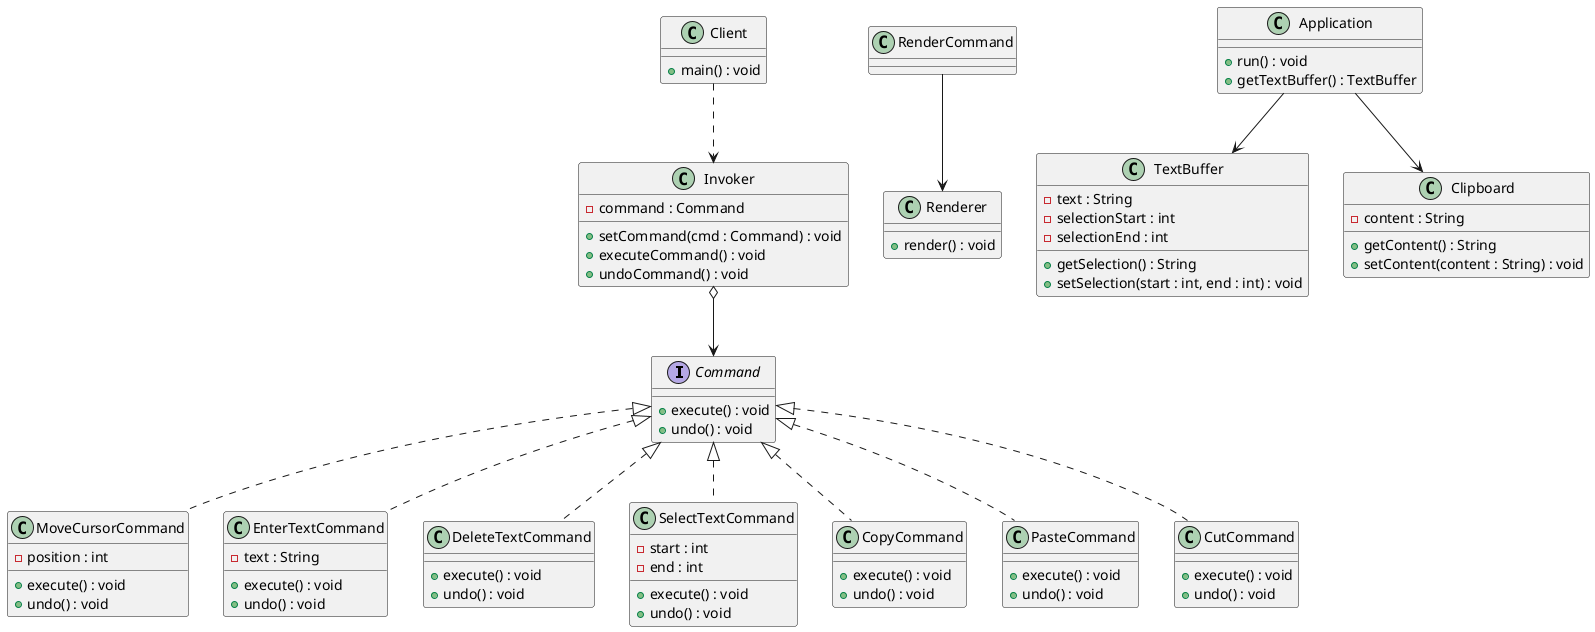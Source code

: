 @startuml
interface Command {
    + execute() : void
    + undo() : void
}

class MoveCursorCommand {
    - position : int
    + execute() : void
    + undo() : void
}

class EnterTextCommand {
    - text : String
    + execute() : void
    + undo() : void
}

class DeleteTextCommand {
    + execute() : void
    + undo() : void
}

class SelectTextCommand {
    - start : int
    - end : int
    + execute() : void
    + undo() : void
}

class CopyCommand {
    + execute() : void
    + undo() : void
}

class PasteCommand {
    + execute() : void
    + undo() : void
}

class CutCommand {
    + execute() : void
    + undo() : void
}

class Renderer {
    + render() : void
}

class Invoker {
    - command : Command
    + setCommand(cmd : Command) : void
    + executeCommand() : void
    + undoCommand() : void
}

class Client {
    + main() : void
}

class TextBuffer {
    - text : String
    - selectionStart : int
    - selectionEnd : int
    + getSelection() : String
    + setSelection(start : int, end : int) : void
}

class Clipboard {
    - content : String
    + getContent() : String
    + setContent(content : String) : void
}

class Application {
    + run() : void
    + getTextBuffer() : TextBuffer
}

Command <|.. MoveCursorCommand
Command <|.. EnterTextCommand
Command <|.. DeleteTextCommand
Command <|.. SelectTextCommand
Command <|.. CopyCommand
Command <|.. PasteCommand
Command <|.. CutCommand

Invoker o--> Command
RenderCommand --> Renderer
Client ..> Invoker
Application --> TextBuffer
Application --> Clipboard
@enduml